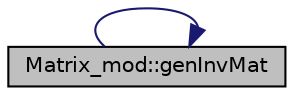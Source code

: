 digraph "Matrix_mod::genInvMat"
{
 // LATEX_PDF_SIZE
  edge [fontname="Helvetica",fontsize="10",labelfontname="Helvetica",labelfontsize="10"];
  node [fontname="Helvetica",fontsize="10",shape=record];
  rankdir="RL";
  Node1 [label="Matrix_mod::genInvMat",height=0.2,width=0.4,color="black", fillcolor="grey75", style="filled", fontcolor="black",tooltip="Return the inverse matrix InverseMatrix of a (nd,nd) input matrix Matrix, and its determinant,..."];
  Node1 -> Node1 [dir="back",color="midnightblue",fontsize="10",style="solid",fontname="Helvetica"];
}
